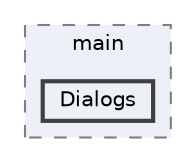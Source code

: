 digraph "E:/Project/Networking Projects/NS3-GUI/src/main/Dialogs"
{
 // LATEX_PDF_SIZE
  bgcolor="transparent";
  edge [fontname=Helvetica,fontsize=10,labelfontname=Helvetica,labelfontsize=10];
  node [fontname=Helvetica,fontsize=10,shape=box,height=0.2,width=0.4];
  compound=true
  subgraph clusterdir_35171579173b78a988e056be08039195 {
    graph [ bgcolor="#edf0f7", pencolor="grey50", label="main", fontname=Helvetica,fontsize=10 style="filled,dashed", URL="dir_35171579173b78a988e056be08039195.html",tooltip=""]
  dir_7cea85be9e2040838b32569a44e69cd1 [label="Dialogs", fillcolor="#edf0f7", color="grey25", style="filled,bold", URL="dir_7cea85be9e2040838b32569a44e69cd1.html",tooltip=""];
  }
}

